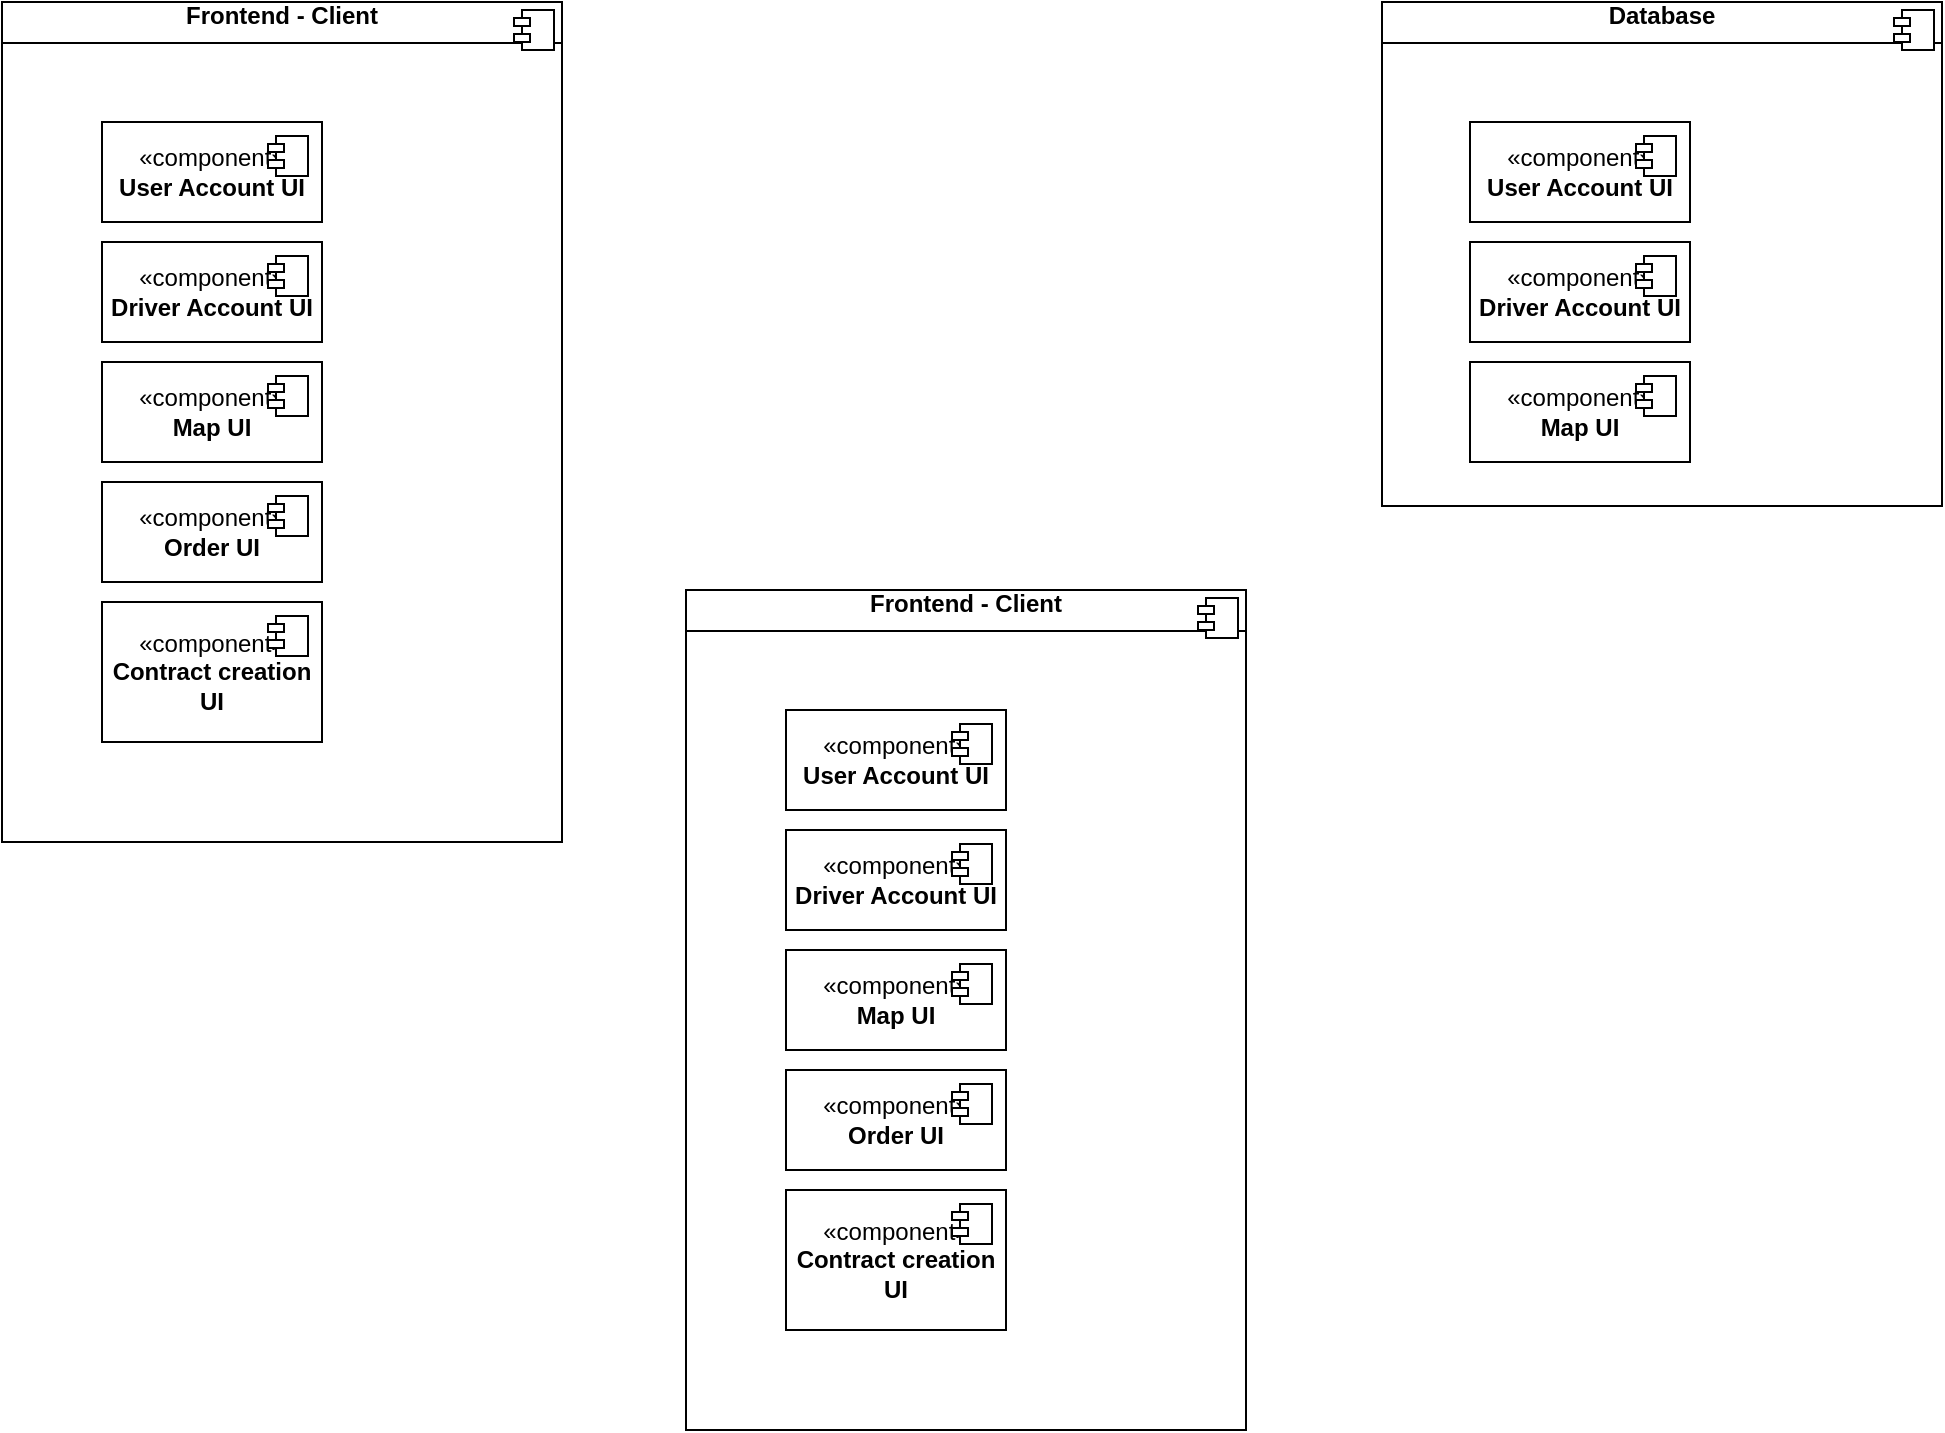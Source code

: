 <mxfile version="26.1.0">
  <diagram name="Page-1" id="VTF49k1TH5dO1ASxDbJ3">
    <mxGraphModel dx="1001" dy="1009" grid="1" gridSize="6" guides="1" tooltips="1" connect="1" arrows="1" fold="1" page="1" pageScale="1" pageWidth="1100" pageHeight="850" math="0" shadow="0">
      <root>
        <mxCell id="0" />
        <mxCell id="1" parent="0" />
        <mxCell id="Lfv-IM9Bj-ounIQBqSNt-4" value="&lt;div align=&quot;center&quot;&gt;&lt;b&gt;Frontend - Client&lt;/b&gt;&lt;/div&gt;&lt;hr align=&quot;center&quot; size=&quot;1&quot; style=&quot;border-style:solid;&quot;&gt;&lt;p align=&quot;left&quot; style=&quot;margin:0px;margin-left:8px;&quot;&gt;&lt;br&gt;&lt;/p&gt;" style="align=left;overflow=fill;html=1;dropTarget=0;whiteSpace=wrap;" vertex="1" parent="1">
          <mxGeometry x="102" y="60" width="280" height="420" as="geometry" />
        </mxCell>
        <mxCell id="Lfv-IM9Bj-ounIQBqSNt-5" value="" style="shape=component;jettyWidth=8;jettyHeight=4;" vertex="1" parent="Lfv-IM9Bj-ounIQBqSNt-4">
          <mxGeometry x="1" width="20" height="20" relative="1" as="geometry">
            <mxPoint x="-24" y="4" as="offset" />
          </mxGeometry>
        </mxCell>
        <mxCell id="Lfv-IM9Bj-ounIQBqSNt-9" value="" style="ellipse;whiteSpace=wrap;html=1;align=center;aspect=fixed;fillColor=none;strokeColor=none;resizable=0;perimeter=centerPerimeter;rotatable=0;allowArrows=0;points=[];outlineConnect=1;" vertex="1" parent="1">
          <mxGeometry x="317" y="400" width="10" height="10" as="geometry" />
        </mxCell>
        <mxCell id="Lfv-IM9Bj-ounIQBqSNt-10" value="«component»&lt;br&gt;&lt;b&gt;Map UI&lt;/b&gt;" style="html=1;dropTarget=0;whiteSpace=wrap;" vertex="1" parent="1">
          <mxGeometry x="152" y="240" width="110" height="50" as="geometry" />
        </mxCell>
        <mxCell id="Lfv-IM9Bj-ounIQBqSNt-11" value="" style="shape=module;jettyWidth=8;jettyHeight=4;" vertex="1" parent="Lfv-IM9Bj-ounIQBqSNt-10">
          <mxGeometry x="1" width="20" height="20" relative="1" as="geometry">
            <mxPoint x="-27" y="7" as="offset" />
          </mxGeometry>
        </mxCell>
        <mxCell id="Lfv-IM9Bj-ounIQBqSNt-12" value="«component»&lt;br&gt;&lt;b&gt;User Account UI&lt;/b&gt;" style="html=1;dropTarget=0;whiteSpace=wrap;" vertex="1" parent="1">
          <mxGeometry x="152" y="120" width="110" height="50" as="geometry" />
        </mxCell>
        <mxCell id="Lfv-IM9Bj-ounIQBqSNt-13" value="" style="shape=module;jettyWidth=8;jettyHeight=4;" vertex="1" parent="Lfv-IM9Bj-ounIQBqSNt-12">
          <mxGeometry x="1" width="20" height="20" relative="1" as="geometry">
            <mxPoint x="-27" y="7" as="offset" />
          </mxGeometry>
        </mxCell>
        <mxCell id="Lfv-IM9Bj-ounIQBqSNt-14" value="«component»&lt;br&gt;&lt;b&gt;Driver Account UI&lt;/b&gt;" style="html=1;dropTarget=0;whiteSpace=wrap;" vertex="1" parent="1">
          <mxGeometry x="152" y="180" width="110" height="50" as="geometry" />
        </mxCell>
        <mxCell id="Lfv-IM9Bj-ounIQBqSNt-15" value="" style="shape=module;jettyWidth=8;jettyHeight=4;" vertex="1" parent="Lfv-IM9Bj-ounIQBqSNt-14">
          <mxGeometry x="1" width="20" height="20" relative="1" as="geometry">
            <mxPoint x="-27" y="7" as="offset" />
          </mxGeometry>
        </mxCell>
        <mxCell id="Lfv-IM9Bj-ounIQBqSNt-16" value="«component»&lt;br&gt;&lt;b&gt;Order UI&lt;/b&gt;" style="html=1;dropTarget=0;whiteSpace=wrap;" vertex="1" parent="1">
          <mxGeometry x="152" y="300" width="110" height="50" as="geometry" />
        </mxCell>
        <mxCell id="Lfv-IM9Bj-ounIQBqSNt-17" value="" style="shape=module;jettyWidth=8;jettyHeight=4;" vertex="1" parent="Lfv-IM9Bj-ounIQBqSNt-16">
          <mxGeometry x="1" width="20" height="20" relative="1" as="geometry">
            <mxPoint x="-27" y="7" as="offset" />
          </mxGeometry>
        </mxCell>
        <mxCell id="Lfv-IM9Bj-ounIQBqSNt-18" value="«component»&lt;br&gt;&lt;b&gt;Contract creation UI&lt;/b&gt;" style="html=1;dropTarget=0;whiteSpace=wrap;" vertex="1" parent="1">
          <mxGeometry x="152" y="360" width="110" height="70" as="geometry" />
        </mxCell>
        <mxCell id="Lfv-IM9Bj-ounIQBqSNt-19" value="" style="shape=module;jettyWidth=8;jettyHeight=4;" vertex="1" parent="Lfv-IM9Bj-ounIQBqSNt-18">
          <mxGeometry x="1" width="20" height="20" relative="1" as="geometry">
            <mxPoint x="-27" y="7" as="offset" />
          </mxGeometry>
        </mxCell>
        <mxCell id="Lfv-IM9Bj-ounIQBqSNt-20" value="&lt;div align=&quot;center&quot;&gt;&lt;b&gt;Frontend - Client&lt;/b&gt;&lt;/div&gt;&lt;hr align=&quot;center&quot; size=&quot;1&quot; style=&quot;border-style:solid;&quot;&gt;&lt;p align=&quot;left&quot; style=&quot;margin:0px;margin-left:8px;&quot;&gt;&lt;br&gt;&lt;/p&gt;" style="align=left;overflow=fill;html=1;dropTarget=0;whiteSpace=wrap;" vertex="1" parent="1">
          <mxGeometry x="444" y="354" width="280" height="420" as="geometry" />
        </mxCell>
        <mxCell id="Lfv-IM9Bj-ounIQBqSNt-21" value="" style="shape=component;jettyWidth=8;jettyHeight=4;" vertex="1" parent="Lfv-IM9Bj-ounIQBqSNt-20">
          <mxGeometry x="1" width="20" height="20" relative="1" as="geometry">
            <mxPoint x="-24" y="4" as="offset" />
          </mxGeometry>
        </mxCell>
        <mxCell id="Lfv-IM9Bj-ounIQBqSNt-22" value="" style="ellipse;whiteSpace=wrap;html=1;align=center;aspect=fixed;fillColor=none;strokeColor=none;resizable=0;perimeter=centerPerimeter;rotatable=0;allowArrows=0;points=[];outlineConnect=1;" vertex="1" parent="1">
          <mxGeometry x="659" y="694" width="10" height="10" as="geometry" />
        </mxCell>
        <mxCell id="Lfv-IM9Bj-ounIQBqSNt-23" value="«component»&lt;br&gt;&lt;b&gt;Map UI&lt;/b&gt;" style="html=1;dropTarget=0;whiteSpace=wrap;" vertex="1" parent="1">
          <mxGeometry x="494" y="534" width="110" height="50" as="geometry" />
        </mxCell>
        <mxCell id="Lfv-IM9Bj-ounIQBqSNt-24" value="" style="shape=module;jettyWidth=8;jettyHeight=4;" vertex="1" parent="Lfv-IM9Bj-ounIQBqSNt-23">
          <mxGeometry x="1" width="20" height="20" relative="1" as="geometry">
            <mxPoint x="-27" y="7" as="offset" />
          </mxGeometry>
        </mxCell>
        <mxCell id="Lfv-IM9Bj-ounIQBqSNt-25" value="«component»&lt;br&gt;&lt;b&gt;User Account UI&lt;/b&gt;" style="html=1;dropTarget=0;whiteSpace=wrap;" vertex="1" parent="1">
          <mxGeometry x="494" y="414" width="110" height="50" as="geometry" />
        </mxCell>
        <mxCell id="Lfv-IM9Bj-ounIQBqSNt-26" value="" style="shape=module;jettyWidth=8;jettyHeight=4;" vertex="1" parent="Lfv-IM9Bj-ounIQBqSNt-25">
          <mxGeometry x="1" width="20" height="20" relative="1" as="geometry">
            <mxPoint x="-27" y="7" as="offset" />
          </mxGeometry>
        </mxCell>
        <mxCell id="Lfv-IM9Bj-ounIQBqSNt-27" value="«component»&lt;br&gt;&lt;b&gt;Driver Account UI&lt;/b&gt;" style="html=1;dropTarget=0;whiteSpace=wrap;" vertex="1" parent="1">
          <mxGeometry x="494" y="474" width="110" height="50" as="geometry" />
        </mxCell>
        <mxCell id="Lfv-IM9Bj-ounIQBqSNt-28" value="" style="shape=module;jettyWidth=8;jettyHeight=4;" vertex="1" parent="Lfv-IM9Bj-ounIQBqSNt-27">
          <mxGeometry x="1" width="20" height="20" relative="1" as="geometry">
            <mxPoint x="-27" y="7" as="offset" />
          </mxGeometry>
        </mxCell>
        <mxCell id="Lfv-IM9Bj-ounIQBqSNt-29" value="«component»&lt;br&gt;&lt;b&gt;Order UI&lt;/b&gt;" style="html=1;dropTarget=0;whiteSpace=wrap;" vertex="1" parent="1">
          <mxGeometry x="494" y="594" width="110" height="50" as="geometry" />
        </mxCell>
        <mxCell id="Lfv-IM9Bj-ounIQBqSNt-30" value="" style="shape=module;jettyWidth=8;jettyHeight=4;" vertex="1" parent="Lfv-IM9Bj-ounIQBqSNt-29">
          <mxGeometry x="1" width="20" height="20" relative="1" as="geometry">
            <mxPoint x="-27" y="7" as="offset" />
          </mxGeometry>
        </mxCell>
        <mxCell id="Lfv-IM9Bj-ounIQBqSNt-31" value="«component»&lt;br&gt;&lt;b&gt;Contract creation UI&lt;/b&gt;" style="html=1;dropTarget=0;whiteSpace=wrap;" vertex="1" parent="1">
          <mxGeometry x="494" y="654" width="110" height="70" as="geometry" />
        </mxCell>
        <mxCell id="Lfv-IM9Bj-ounIQBqSNt-32" value="" style="shape=module;jettyWidth=8;jettyHeight=4;" vertex="1" parent="Lfv-IM9Bj-ounIQBqSNt-31">
          <mxGeometry x="1" width="20" height="20" relative="1" as="geometry">
            <mxPoint x="-27" y="7" as="offset" />
          </mxGeometry>
        </mxCell>
        <mxCell id="Lfv-IM9Bj-ounIQBqSNt-33" value="&lt;div align=&quot;center&quot;&gt;&lt;b&gt;Database&lt;/b&gt;&lt;/div&gt;&lt;hr align=&quot;center&quot; size=&quot;1&quot; style=&quot;border-style:solid;&quot;&gt;&lt;p align=&quot;left&quot; style=&quot;margin:0px;margin-left:8px;&quot;&gt;&lt;br&gt;&lt;/p&gt;" style="align=left;overflow=fill;html=1;dropTarget=0;whiteSpace=wrap;" vertex="1" parent="1">
          <mxGeometry x="792" y="60" width="280" height="252" as="geometry" />
        </mxCell>
        <mxCell id="Lfv-IM9Bj-ounIQBqSNt-34" value="" style="shape=component;jettyWidth=8;jettyHeight=4;" vertex="1" parent="Lfv-IM9Bj-ounIQBqSNt-33">
          <mxGeometry x="1" width="20" height="20" relative="1" as="geometry">
            <mxPoint x="-24" y="4" as="offset" />
          </mxGeometry>
        </mxCell>
        <mxCell id="Lfv-IM9Bj-ounIQBqSNt-35" value="" style="ellipse;whiteSpace=wrap;html=1;align=center;aspect=fixed;fillColor=none;strokeColor=none;resizable=0;perimeter=centerPerimeter;rotatable=0;allowArrows=0;points=[];outlineConnect=1;" vertex="1" parent="1">
          <mxGeometry x="1001" y="400" width="10" height="10" as="geometry" />
        </mxCell>
        <mxCell id="Lfv-IM9Bj-ounIQBqSNt-36" value="«component»&lt;br&gt;&lt;b&gt;Map UI&lt;/b&gt;" style="html=1;dropTarget=0;whiteSpace=wrap;" vertex="1" parent="1">
          <mxGeometry x="836" y="240" width="110" height="50" as="geometry" />
        </mxCell>
        <mxCell id="Lfv-IM9Bj-ounIQBqSNt-37" value="" style="shape=module;jettyWidth=8;jettyHeight=4;" vertex="1" parent="Lfv-IM9Bj-ounIQBqSNt-36">
          <mxGeometry x="1" width="20" height="20" relative="1" as="geometry">
            <mxPoint x="-27" y="7" as="offset" />
          </mxGeometry>
        </mxCell>
        <mxCell id="Lfv-IM9Bj-ounIQBqSNt-38" value="«component»&lt;br&gt;&lt;b&gt;User Account UI&lt;/b&gt;" style="html=1;dropTarget=0;whiteSpace=wrap;" vertex="1" parent="1">
          <mxGeometry x="836" y="120" width="110" height="50" as="geometry" />
        </mxCell>
        <mxCell id="Lfv-IM9Bj-ounIQBqSNt-39" value="" style="shape=module;jettyWidth=8;jettyHeight=4;" vertex="1" parent="Lfv-IM9Bj-ounIQBqSNt-38">
          <mxGeometry x="1" width="20" height="20" relative="1" as="geometry">
            <mxPoint x="-27" y="7" as="offset" />
          </mxGeometry>
        </mxCell>
        <mxCell id="Lfv-IM9Bj-ounIQBqSNt-40" value="«component»&lt;br&gt;&lt;b&gt;Driver Account UI&lt;/b&gt;" style="html=1;dropTarget=0;whiteSpace=wrap;" vertex="1" parent="1">
          <mxGeometry x="836" y="180" width="110" height="50" as="geometry" />
        </mxCell>
        <mxCell id="Lfv-IM9Bj-ounIQBqSNt-41" value="" style="shape=module;jettyWidth=8;jettyHeight=4;" vertex="1" parent="Lfv-IM9Bj-ounIQBqSNt-40">
          <mxGeometry x="1" width="20" height="20" relative="1" as="geometry">
            <mxPoint x="-27" y="7" as="offset" />
          </mxGeometry>
        </mxCell>
        <mxCell id="Lfv-IM9Bj-ounIQBqSNt-47" style="edgeStyle=orthogonalEdgeStyle;rounded=0;orthogonalLoop=1;jettySize=auto;html=1;exitX=0.5;exitY=1;exitDx=0;exitDy=0;" edge="1" parent="1" source="Lfv-IM9Bj-ounIQBqSNt-33" target="Lfv-IM9Bj-ounIQBqSNt-33">
          <mxGeometry relative="1" as="geometry" />
        </mxCell>
      </root>
    </mxGraphModel>
  </diagram>
</mxfile>
